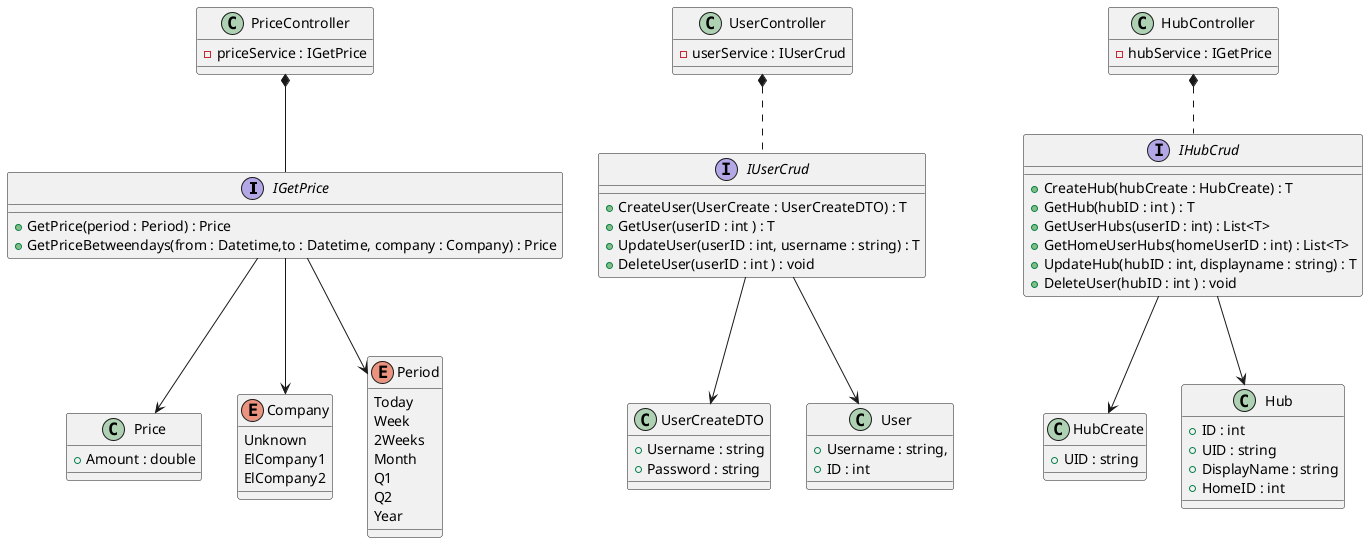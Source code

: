 @startuml API

interface IGetPrice
{
    +GetPrice(period : Period) : Price
    +GetPriceBetweendays(from : Datetime,to : Datetime, company : Company) : Price
}

class PriceController
{
    -priceService : IGetPrice
}

class Price
{
    +Amount : double
}

enum Company
{
    Unknown
    ElCompany1
    ElCompany2
}

enum Period
{
    Today
    Week
    2Weeks
    Month
    Q1
    Q2
    Year
}

interface IUserCrud
{
    +CreateUser(UserCreate : UserCreateDTO) : T  
    +GetUser(userID : int ) : T
    +UpdateUser(userID : int, username : string) : T
    +DeleteUser(userID : int ) : void
}

class UserController
{
    -userService : IUserCrud
}

class UserCreateDTO
{
    +Username : string
    +Password : string
}

class User
{
    +Username : string,
    +ID : int
}

interface IHubCrud
{
    +CreateHub(hubCreate : HubCreate) : T  
    +GetHub(hubID : int ) : T
    +GetUserHubs(userID : int) : List<T>
    +GetHomeUserHubs(homeUserID : int) : List<T>
    +UpdateHub(hubID : int, displayname : string) : T
    +DeleteUser(hubID : int ) : void
}

class HubController
{
    -hubService : IGetPrice
}

class HubCreate
{
    +UID : string
}

class Hub
{
    +ID : int
    +UID : string
    +DisplayName : string
    +HomeID : int
}

PriceController *-- IGetPrice
IGetPrice --> Price
IGetPrice --> Company
IGetPrice --> Period

UserController *.. IUserCrud
IUserCrud --> UserCreateDTO
IUserCrud --> User

HubController *.. IHubCrud
IHubCrud --> HubCreate
IHubCrud --> Hub


@enduml